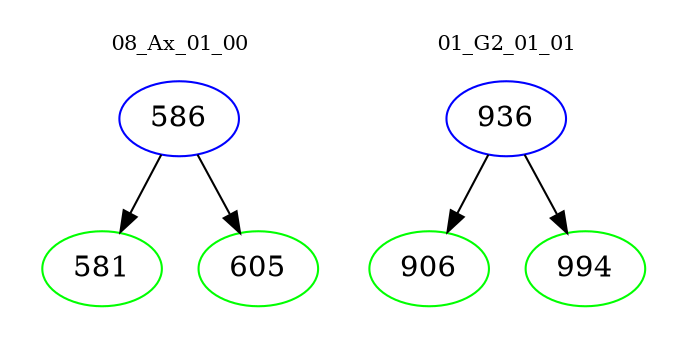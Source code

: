 digraph{
subgraph cluster_0 {
color = white
label = "08_Ax_01_00";
fontsize=10;
T0_586 [label="586", color="blue"]
T0_586 -> T0_581 [color="black"]
T0_581 [label="581", color="green"]
T0_586 -> T0_605 [color="black"]
T0_605 [label="605", color="green"]
}
subgraph cluster_1 {
color = white
label = "01_G2_01_01";
fontsize=10;
T1_936 [label="936", color="blue"]
T1_936 -> T1_906 [color="black"]
T1_906 [label="906", color="green"]
T1_936 -> T1_994 [color="black"]
T1_994 [label="994", color="green"]
}
}
